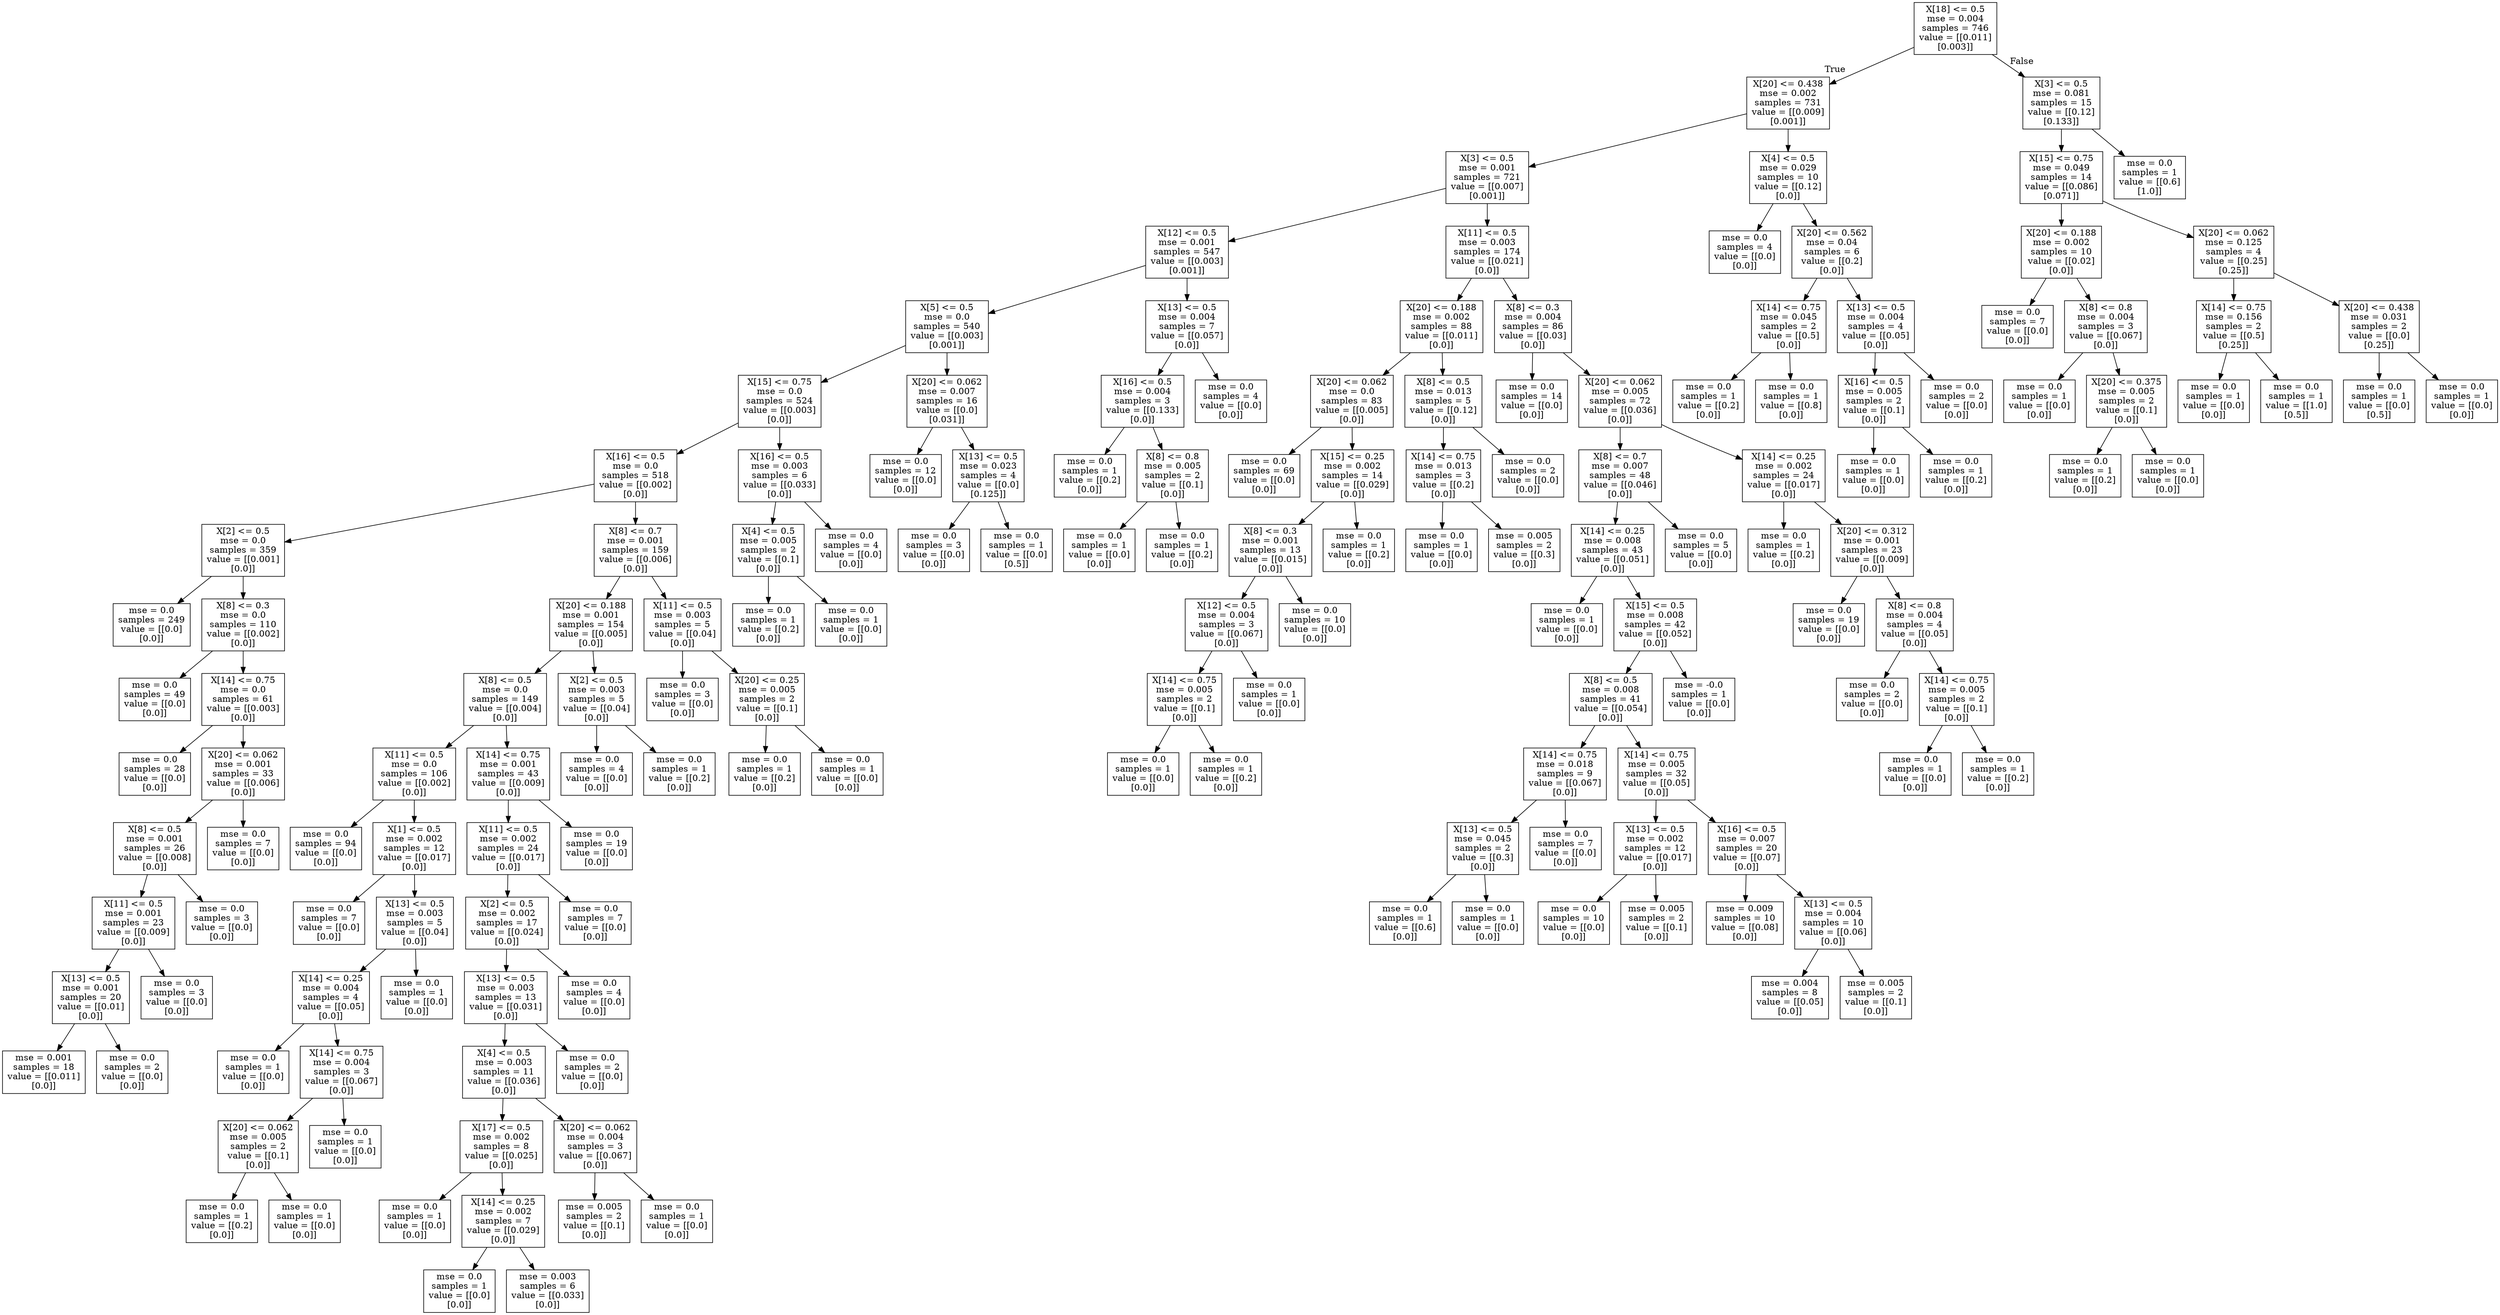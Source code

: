 digraph Tree {
node [shape=box] ;
0 [label="X[18] <= 0.5\nmse = 0.004\nsamples = 746\nvalue = [[0.011]\n[0.003]]"] ;
1 [label="X[20] <= 0.438\nmse = 0.002\nsamples = 731\nvalue = [[0.009]\n[0.001]]"] ;
0 -> 1 [labeldistance=2.5, labelangle=45, headlabel="True"] ;
2 [label="X[3] <= 0.5\nmse = 0.001\nsamples = 721\nvalue = [[0.007]\n[0.001]]"] ;
1 -> 2 ;
3 [label="X[12] <= 0.5\nmse = 0.001\nsamples = 547\nvalue = [[0.003]\n[0.001]]"] ;
2 -> 3 ;
4 [label="X[5] <= 0.5\nmse = 0.0\nsamples = 540\nvalue = [[0.003]\n[0.001]]"] ;
3 -> 4 ;
5 [label="X[15] <= 0.75\nmse = 0.0\nsamples = 524\nvalue = [[0.003]\n[0.0]]"] ;
4 -> 5 ;
6 [label="X[16] <= 0.5\nmse = 0.0\nsamples = 518\nvalue = [[0.002]\n[0.0]]"] ;
5 -> 6 ;
7 [label="X[2] <= 0.5\nmse = 0.0\nsamples = 359\nvalue = [[0.001]\n[0.0]]"] ;
6 -> 7 ;
8 [label="mse = 0.0\nsamples = 249\nvalue = [[0.0]\n[0.0]]"] ;
7 -> 8 ;
9 [label="X[8] <= 0.3\nmse = 0.0\nsamples = 110\nvalue = [[0.002]\n[0.0]]"] ;
7 -> 9 ;
10 [label="mse = 0.0\nsamples = 49\nvalue = [[0.0]\n[0.0]]"] ;
9 -> 10 ;
11 [label="X[14] <= 0.75\nmse = 0.0\nsamples = 61\nvalue = [[0.003]\n[0.0]]"] ;
9 -> 11 ;
12 [label="mse = 0.0\nsamples = 28\nvalue = [[0.0]\n[0.0]]"] ;
11 -> 12 ;
13 [label="X[20] <= 0.062\nmse = 0.001\nsamples = 33\nvalue = [[0.006]\n[0.0]]"] ;
11 -> 13 ;
14 [label="X[8] <= 0.5\nmse = 0.001\nsamples = 26\nvalue = [[0.008]\n[0.0]]"] ;
13 -> 14 ;
15 [label="X[11] <= 0.5\nmse = 0.001\nsamples = 23\nvalue = [[0.009]\n[0.0]]"] ;
14 -> 15 ;
16 [label="X[13] <= 0.5\nmse = 0.001\nsamples = 20\nvalue = [[0.01]\n[0.0]]"] ;
15 -> 16 ;
17 [label="mse = 0.001\nsamples = 18\nvalue = [[0.011]\n[0.0]]"] ;
16 -> 17 ;
18 [label="mse = 0.0\nsamples = 2\nvalue = [[0.0]\n[0.0]]"] ;
16 -> 18 ;
19 [label="mse = 0.0\nsamples = 3\nvalue = [[0.0]\n[0.0]]"] ;
15 -> 19 ;
20 [label="mse = 0.0\nsamples = 3\nvalue = [[0.0]\n[0.0]]"] ;
14 -> 20 ;
21 [label="mse = 0.0\nsamples = 7\nvalue = [[0.0]\n[0.0]]"] ;
13 -> 21 ;
22 [label="X[8] <= 0.7\nmse = 0.001\nsamples = 159\nvalue = [[0.006]\n[0.0]]"] ;
6 -> 22 ;
23 [label="X[20] <= 0.188\nmse = 0.001\nsamples = 154\nvalue = [[0.005]\n[0.0]]"] ;
22 -> 23 ;
24 [label="X[8] <= 0.5\nmse = 0.0\nsamples = 149\nvalue = [[0.004]\n[0.0]]"] ;
23 -> 24 ;
25 [label="X[11] <= 0.5\nmse = 0.0\nsamples = 106\nvalue = [[0.002]\n[0.0]]"] ;
24 -> 25 ;
26 [label="mse = 0.0\nsamples = 94\nvalue = [[0.0]\n[0.0]]"] ;
25 -> 26 ;
27 [label="X[1] <= 0.5\nmse = 0.002\nsamples = 12\nvalue = [[0.017]\n[0.0]]"] ;
25 -> 27 ;
28 [label="mse = 0.0\nsamples = 7\nvalue = [[0.0]\n[0.0]]"] ;
27 -> 28 ;
29 [label="X[13] <= 0.5\nmse = 0.003\nsamples = 5\nvalue = [[0.04]\n[0.0]]"] ;
27 -> 29 ;
30 [label="X[14] <= 0.25\nmse = 0.004\nsamples = 4\nvalue = [[0.05]\n[0.0]]"] ;
29 -> 30 ;
31 [label="mse = 0.0\nsamples = 1\nvalue = [[0.0]\n[0.0]]"] ;
30 -> 31 ;
32 [label="X[14] <= 0.75\nmse = 0.004\nsamples = 3\nvalue = [[0.067]\n[0.0]]"] ;
30 -> 32 ;
33 [label="X[20] <= 0.062\nmse = 0.005\nsamples = 2\nvalue = [[0.1]\n[0.0]]"] ;
32 -> 33 ;
34 [label="mse = 0.0\nsamples = 1\nvalue = [[0.2]\n[0.0]]"] ;
33 -> 34 ;
35 [label="mse = 0.0\nsamples = 1\nvalue = [[0.0]\n[0.0]]"] ;
33 -> 35 ;
36 [label="mse = 0.0\nsamples = 1\nvalue = [[0.0]\n[0.0]]"] ;
32 -> 36 ;
37 [label="mse = 0.0\nsamples = 1\nvalue = [[0.0]\n[0.0]]"] ;
29 -> 37 ;
38 [label="X[14] <= 0.75\nmse = 0.001\nsamples = 43\nvalue = [[0.009]\n[0.0]]"] ;
24 -> 38 ;
39 [label="X[11] <= 0.5\nmse = 0.002\nsamples = 24\nvalue = [[0.017]\n[0.0]]"] ;
38 -> 39 ;
40 [label="X[2] <= 0.5\nmse = 0.002\nsamples = 17\nvalue = [[0.024]\n[0.0]]"] ;
39 -> 40 ;
41 [label="X[13] <= 0.5\nmse = 0.003\nsamples = 13\nvalue = [[0.031]\n[0.0]]"] ;
40 -> 41 ;
42 [label="X[4] <= 0.5\nmse = 0.003\nsamples = 11\nvalue = [[0.036]\n[0.0]]"] ;
41 -> 42 ;
43 [label="X[17] <= 0.5\nmse = 0.002\nsamples = 8\nvalue = [[0.025]\n[0.0]]"] ;
42 -> 43 ;
44 [label="mse = 0.0\nsamples = 1\nvalue = [[0.0]\n[0.0]]"] ;
43 -> 44 ;
45 [label="X[14] <= 0.25\nmse = 0.002\nsamples = 7\nvalue = [[0.029]\n[0.0]]"] ;
43 -> 45 ;
46 [label="mse = 0.0\nsamples = 1\nvalue = [[0.0]\n[0.0]]"] ;
45 -> 46 ;
47 [label="mse = 0.003\nsamples = 6\nvalue = [[0.033]\n[0.0]]"] ;
45 -> 47 ;
48 [label="X[20] <= 0.062\nmse = 0.004\nsamples = 3\nvalue = [[0.067]\n[0.0]]"] ;
42 -> 48 ;
49 [label="mse = 0.005\nsamples = 2\nvalue = [[0.1]\n[0.0]]"] ;
48 -> 49 ;
50 [label="mse = 0.0\nsamples = 1\nvalue = [[0.0]\n[0.0]]"] ;
48 -> 50 ;
51 [label="mse = 0.0\nsamples = 2\nvalue = [[0.0]\n[0.0]]"] ;
41 -> 51 ;
52 [label="mse = 0.0\nsamples = 4\nvalue = [[0.0]\n[0.0]]"] ;
40 -> 52 ;
53 [label="mse = 0.0\nsamples = 7\nvalue = [[0.0]\n[0.0]]"] ;
39 -> 53 ;
54 [label="mse = 0.0\nsamples = 19\nvalue = [[0.0]\n[0.0]]"] ;
38 -> 54 ;
55 [label="X[2] <= 0.5\nmse = 0.003\nsamples = 5\nvalue = [[0.04]\n[0.0]]"] ;
23 -> 55 ;
56 [label="mse = 0.0\nsamples = 4\nvalue = [[0.0]\n[0.0]]"] ;
55 -> 56 ;
57 [label="mse = 0.0\nsamples = 1\nvalue = [[0.2]\n[0.0]]"] ;
55 -> 57 ;
58 [label="X[11] <= 0.5\nmse = 0.003\nsamples = 5\nvalue = [[0.04]\n[0.0]]"] ;
22 -> 58 ;
59 [label="mse = 0.0\nsamples = 3\nvalue = [[0.0]\n[0.0]]"] ;
58 -> 59 ;
60 [label="X[20] <= 0.25\nmse = 0.005\nsamples = 2\nvalue = [[0.1]\n[0.0]]"] ;
58 -> 60 ;
61 [label="mse = 0.0\nsamples = 1\nvalue = [[0.2]\n[0.0]]"] ;
60 -> 61 ;
62 [label="mse = 0.0\nsamples = 1\nvalue = [[0.0]\n[0.0]]"] ;
60 -> 62 ;
63 [label="X[16] <= 0.5\nmse = 0.003\nsamples = 6\nvalue = [[0.033]\n[0.0]]"] ;
5 -> 63 ;
64 [label="X[4] <= 0.5\nmse = 0.005\nsamples = 2\nvalue = [[0.1]\n[0.0]]"] ;
63 -> 64 ;
65 [label="mse = 0.0\nsamples = 1\nvalue = [[0.2]\n[0.0]]"] ;
64 -> 65 ;
66 [label="mse = 0.0\nsamples = 1\nvalue = [[0.0]\n[0.0]]"] ;
64 -> 66 ;
67 [label="mse = 0.0\nsamples = 4\nvalue = [[0.0]\n[0.0]]"] ;
63 -> 67 ;
68 [label="X[20] <= 0.062\nmse = 0.007\nsamples = 16\nvalue = [[0.0]\n[0.031]]"] ;
4 -> 68 ;
69 [label="mse = 0.0\nsamples = 12\nvalue = [[0.0]\n[0.0]]"] ;
68 -> 69 ;
70 [label="X[13] <= 0.5\nmse = 0.023\nsamples = 4\nvalue = [[0.0]\n[0.125]]"] ;
68 -> 70 ;
71 [label="mse = 0.0\nsamples = 3\nvalue = [[0.0]\n[0.0]]"] ;
70 -> 71 ;
72 [label="mse = 0.0\nsamples = 1\nvalue = [[0.0]\n[0.5]]"] ;
70 -> 72 ;
73 [label="X[13] <= 0.5\nmse = 0.004\nsamples = 7\nvalue = [[0.057]\n[0.0]]"] ;
3 -> 73 ;
74 [label="X[16] <= 0.5\nmse = 0.004\nsamples = 3\nvalue = [[0.133]\n[0.0]]"] ;
73 -> 74 ;
75 [label="mse = 0.0\nsamples = 1\nvalue = [[0.2]\n[0.0]]"] ;
74 -> 75 ;
76 [label="X[8] <= 0.8\nmse = 0.005\nsamples = 2\nvalue = [[0.1]\n[0.0]]"] ;
74 -> 76 ;
77 [label="mse = 0.0\nsamples = 1\nvalue = [[0.0]\n[0.0]]"] ;
76 -> 77 ;
78 [label="mse = 0.0\nsamples = 1\nvalue = [[0.2]\n[0.0]]"] ;
76 -> 78 ;
79 [label="mse = 0.0\nsamples = 4\nvalue = [[0.0]\n[0.0]]"] ;
73 -> 79 ;
80 [label="X[11] <= 0.5\nmse = 0.003\nsamples = 174\nvalue = [[0.021]\n[0.0]]"] ;
2 -> 80 ;
81 [label="X[20] <= 0.188\nmse = 0.002\nsamples = 88\nvalue = [[0.011]\n[0.0]]"] ;
80 -> 81 ;
82 [label="X[20] <= 0.062\nmse = 0.0\nsamples = 83\nvalue = [[0.005]\n[0.0]]"] ;
81 -> 82 ;
83 [label="mse = 0.0\nsamples = 69\nvalue = [[0.0]\n[0.0]]"] ;
82 -> 83 ;
84 [label="X[15] <= 0.25\nmse = 0.002\nsamples = 14\nvalue = [[0.029]\n[0.0]]"] ;
82 -> 84 ;
85 [label="X[8] <= 0.3\nmse = 0.001\nsamples = 13\nvalue = [[0.015]\n[0.0]]"] ;
84 -> 85 ;
86 [label="X[12] <= 0.5\nmse = 0.004\nsamples = 3\nvalue = [[0.067]\n[0.0]]"] ;
85 -> 86 ;
87 [label="X[14] <= 0.75\nmse = 0.005\nsamples = 2\nvalue = [[0.1]\n[0.0]]"] ;
86 -> 87 ;
88 [label="mse = 0.0\nsamples = 1\nvalue = [[0.0]\n[0.0]]"] ;
87 -> 88 ;
89 [label="mse = 0.0\nsamples = 1\nvalue = [[0.2]\n[0.0]]"] ;
87 -> 89 ;
90 [label="mse = 0.0\nsamples = 1\nvalue = [[0.0]\n[0.0]]"] ;
86 -> 90 ;
91 [label="mse = 0.0\nsamples = 10\nvalue = [[0.0]\n[0.0]]"] ;
85 -> 91 ;
92 [label="mse = 0.0\nsamples = 1\nvalue = [[0.2]\n[0.0]]"] ;
84 -> 92 ;
93 [label="X[8] <= 0.5\nmse = 0.013\nsamples = 5\nvalue = [[0.12]\n[0.0]]"] ;
81 -> 93 ;
94 [label="X[14] <= 0.75\nmse = 0.013\nsamples = 3\nvalue = [[0.2]\n[0.0]]"] ;
93 -> 94 ;
95 [label="mse = 0.0\nsamples = 1\nvalue = [[0.0]\n[0.0]]"] ;
94 -> 95 ;
96 [label="mse = 0.005\nsamples = 2\nvalue = [[0.3]\n[0.0]]"] ;
94 -> 96 ;
97 [label="mse = 0.0\nsamples = 2\nvalue = [[0.0]\n[0.0]]"] ;
93 -> 97 ;
98 [label="X[8] <= 0.3\nmse = 0.004\nsamples = 86\nvalue = [[0.03]\n[0.0]]"] ;
80 -> 98 ;
99 [label="mse = 0.0\nsamples = 14\nvalue = [[0.0]\n[0.0]]"] ;
98 -> 99 ;
100 [label="X[20] <= 0.062\nmse = 0.005\nsamples = 72\nvalue = [[0.036]\n[0.0]]"] ;
98 -> 100 ;
101 [label="X[8] <= 0.7\nmse = 0.007\nsamples = 48\nvalue = [[0.046]\n[0.0]]"] ;
100 -> 101 ;
102 [label="X[14] <= 0.25\nmse = 0.008\nsamples = 43\nvalue = [[0.051]\n[0.0]]"] ;
101 -> 102 ;
103 [label="mse = 0.0\nsamples = 1\nvalue = [[0.0]\n[0.0]]"] ;
102 -> 103 ;
104 [label="X[15] <= 0.5\nmse = 0.008\nsamples = 42\nvalue = [[0.052]\n[0.0]]"] ;
102 -> 104 ;
105 [label="X[8] <= 0.5\nmse = 0.008\nsamples = 41\nvalue = [[0.054]\n[0.0]]"] ;
104 -> 105 ;
106 [label="X[14] <= 0.75\nmse = 0.018\nsamples = 9\nvalue = [[0.067]\n[0.0]]"] ;
105 -> 106 ;
107 [label="X[13] <= 0.5\nmse = 0.045\nsamples = 2\nvalue = [[0.3]\n[0.0]]"] ;
106 -> 107 ;
108 [label="mse = 0.0\nsamples = 1\nvalue = [[0.6]\n[0.0]]"] ;
107 -> 108 ;
109 [label="mse = 0.0\nsamples = 1\nvalue = [[0.0]\n[0.0]]"] ;
107 -> 109 ;
110 [label="mse = 0.0\nsamples = 7\nvalue = [[0.0]\n[0.0]]"] ;
106 -> 110 ;
111 [label="X[14] <= 0.75\nmse = 0.005\nsamples = 32\nvalue = [[0.05]\n[0.0]]"] ;
105 -> 111 ;
112 [label="X[13] <= 0.5\nmse = 0.002\nsamples = 12\nvalue = [[0.017]\n[0.0]]"] ;
111 -> 112 ;
113 [label="mse = 0.0\nsamples = 10\nvalue = [[0.0]\n[0.0]]"] ;
112 -> 113 ;
114 [label="mse = 0.005\nsamples = 2\nvalue = [[0.1]\n[0.0]]"] ;
112 -> 114 ;
115 [label="X[16] <= 0.5\nmse = 0.007\nsamples = 20\nvalue = [[0.07]\n[0.0]]"] ;
111 -> 115 ;
116 [label="mse = 0.009\nsamples = 10\nvalue = [[0.08]\n[0.0]]"] ;
115 -> 116 ;
117 [label="X[13] <= 0.5\nmse = 0.004\nsamples = 10\nvalue = [[0.06]\n[0.0]]"] ;
115 -> 117 ;
118 [label="mse = 0.004\nsamples = 8\nvalue = [[0.05]\n[0.0]]"] ;
117 -> 118 ;
119 [label="mse = 0.005\nsamples = 2\nvalue = [[0.1]\n[0.0]]"] ;
117 -> 119 ;
120 [label="mse = -0.0\nsamples = 1\nvalue = [[0.0]\n[0.0]]"] ;
104 -> 120 ;
121 [label="mse = 0.0\nsamples = 5\nvalue = [[0.0]\n[0.0]]"] ;
101 -> 121 ;
122 [label="X[14] <= 0.25\nmse = 0.002\nsamples = 24\nvalue = [[0.017]\n[0.0]]"] ;
100 -> 122 ;
123 [label="mse = 0.0\nsamples = 1\nvalue = [[0.2]\n[0.0]]"] ;
122 -> 123 ;
124 [label="X[20] <= 0.312\nmse = 0.001\nsamples = 23\nvalue = [[0.009]\n[0.0]]"] ;
122 -> 124 ;
125 [label="mse = 0.0\nsamples = 19\nvalue = [[0.0]\n[0.0]]"] ;
124 -> 125 ;
126 [label="X[8] <= 0.8\nmse = 0.004\nsamples = 4\nvalue = [[0.05]\n[0.0]]"] ;
124 -> 126 ;
127 [label="mse = 0.0\nsamples = 2\nvalue = [[0.0]\n[0.0]]"] ;
126 -> 127 ;
128 [label="X[14] <= 0.75\nmse = 0.005\nsamples = 2\nvalue = [[0.1]\n[0.0]]"] ;
126 -> 128 ;
129 [label="mse = 0.0\nsamples = 1\nvalue = [[0.0]\n[0.0]]"] ;
128 -> 129 ;
130 [label="mse = 0.0\nsamples = 1\nvalue = [[0.2]\n[0.0]]"] ;
128 -> 130 ;
131 [label="X[4] <= 0.5\nmse = 0.029\nsamples = 10\nvalue = [[0.12]\n[0.0]]"] ;
1 -> 131 ;
132 [label="mse = 0.0\nsamples = 4\nvalue = [[0.0]\n[0.0]]"] ;
131 -> 132 ;
133 [label="X[20] <= 0.562\nmse = 0.04\nsamples = 6\nvalue = [[0.2]\n[0.0]]"] ;
131 -> 133 ;
134 [label="X[14] <= 0.75\nmse = 0.045\nsamples = 2\nvalue = [[0.5]\n[0.0]]"] ;
133 -> 134 ;
135 [label="mse = 0.0\nsamples = 1\nvalue = [[0.2]\n[0.0]]"] ;
134 -> 135 ;
136 [label="mse = 0.0\nsamples = 1\nvalue = [[0.8]\n[0.0]]"] ;
134 -> 136 ;
137 [label="X[13] <= 0.5\nmse = 0.004\nsamples = 4\nvalue = [[0.05]\n[0.0]]"] ;
133 -> 137 ;
138 [label="X[16] <= 0.5\nmse = 0.005\nsamples = 2\nvalue = [[0.1]\n[0.0]]"] ;
137 -> 138 ;
139 [label="mse = 0.0\nsamples = 1\nvalue = [[0.0]\n[0.0]]"] ;
138 -> 139 ;
140 [label="mse = 0.0\nsamples = 1\nvalue = [[0.2]\n[0.0]]"] ;
138 -> 140 ;
141 [label="mse = 0.0\nsamples = 2\nvalue = [[0.0]\n[0.0]]"] ;
137 -> 141 ;
142 [label="X[3] <= 0.5\nmse = 0.081\nsamples = 15\nvalue = [[0.12]\n[0.133]]"] ;
0 -> 142 [labeldistance=2.5, labelangle=-45, headlabel="False"] ;
143 [label="X[15] <= 0.75\nmse = 0.049\nsamples = 14\nvalue = [[0.086]\n[0.071]]"] ;
142 -> 143 ;
144 [label="X[20] <= 0.188\nmse = 0.002\nsamples = 10\nvalue = [[0.02]\n[0.0]]"] ;
143 -> 144 ;
145 [label="mse = 0.0\nsamples = 7\nvalue = [[0.0]\n[0.0]]"] ;
144 -> 145 ;
146 [label="X[8] <= 0.8\nmse = 0.004\nsamples = 3\nvalue = [[0.067]\n[0.0]]"] ;
144 -> 146 ;
147 [label="mse = 0.0\nsamples = 1\nvalue = [[0.0]\n[0.0]]"] ;
146 -> 147 ;
148 [label="X[20] <= 0.375\nmse = 0.005\nsamples = 2\nvalue = [[0.1]\n[0.0]]"] ;
146 -> 148 ;
149 [label="mse = 0.0\nsamples = 1\nvalue = [[0.2]\n[0.0]]"] ;
148 -> 149 ;
150 [label="mse = 0.0\nsamples = 1\nvalue = [[0.0]\n[0.0]]"] ;
148 -> 150 ;
151 [label="X[20] <= 0.062\nmse = 0.125\nsamples = 4\nvalue = [[0.25]\n[0.25]]"] ;
143 -> 151 ;
152 [label="X[14] <= 0.75\nmse = 0.156\nsamples = 2\nvalue = [[0.5]\n[0.25]]"] ;
151 -> 152 ;
153 [label="mse = 0.0\nsamples = 1\nvalue = [[0.0]\n[0.0]]"] ;
152 -> 153 ;
154 [label="mse = 0.0\nsamples = 1\nvalue = [[1.0]\n[0.5]]"] ;
152 -> 154 ;
155 [label="X[20] <= 0.438\nmse = 0.031\nsamples = 2\nvalue = [[0.0]\n[0.25]]"] ;
151 -> 155 ;
156 [label="mse = 0.0\nsamples = 1\nvalue = [[0.0]\n[0.5]]"] ;
155 -> 156 ;
157 [label="mse = 0.0\nsamples = 1\nvalue = [[0.0]\n[0.0]]"] ;
155 -> 157 ;
158 [label="mse = 0.0\nsamples = 1\nvalue = [[0.6]\n[1.0]]"] ;
142 -> 158 ;
}